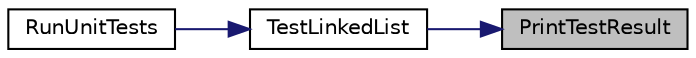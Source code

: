 digraph "PrintTestResult"
{
 // LATEX_PDF_SIZE
  edge [fontname="Helvetica",fontsize="10",labelfontname="Helvetica",labelfontsize="10"];
  node [fontname="Helvetica",fontsize="10",shape=record];
  rankdir="RL";
  Node1 [label="PrintTestResult",height=0.2,width=0.4,color="black", fillcolor="grey75", style="filled", fontcolor="black",tooltip="prints serial number and near it test's status"];
  Node1 -> Node2 [dir="back",color="midnightblue",fontsize="10",style="solid",fontname="Helvetica"];
  Node2 [label="TestLinkedList",height=0.2,width=0.4,color="black", fillcolor="white", style="filled",URL="$_tests_8h.html#af7f4fde513dc699f2cc5ce2f26d3ba90",tooltip="tests some functions of linked list"];
  Node2 -> Node3 [dir="back",color="midnightblue",fontsize="10",style="solid",fontname="Helvetica"];
  Node3 [label="RunUnitTests",height=0.2,width=0.4,color="black", fillcolor="white", style="filled",URL="$_tests_8h.html#aa97a9cda58fa10ff835b18f62ca5ac81",tooltip=" "];
}
